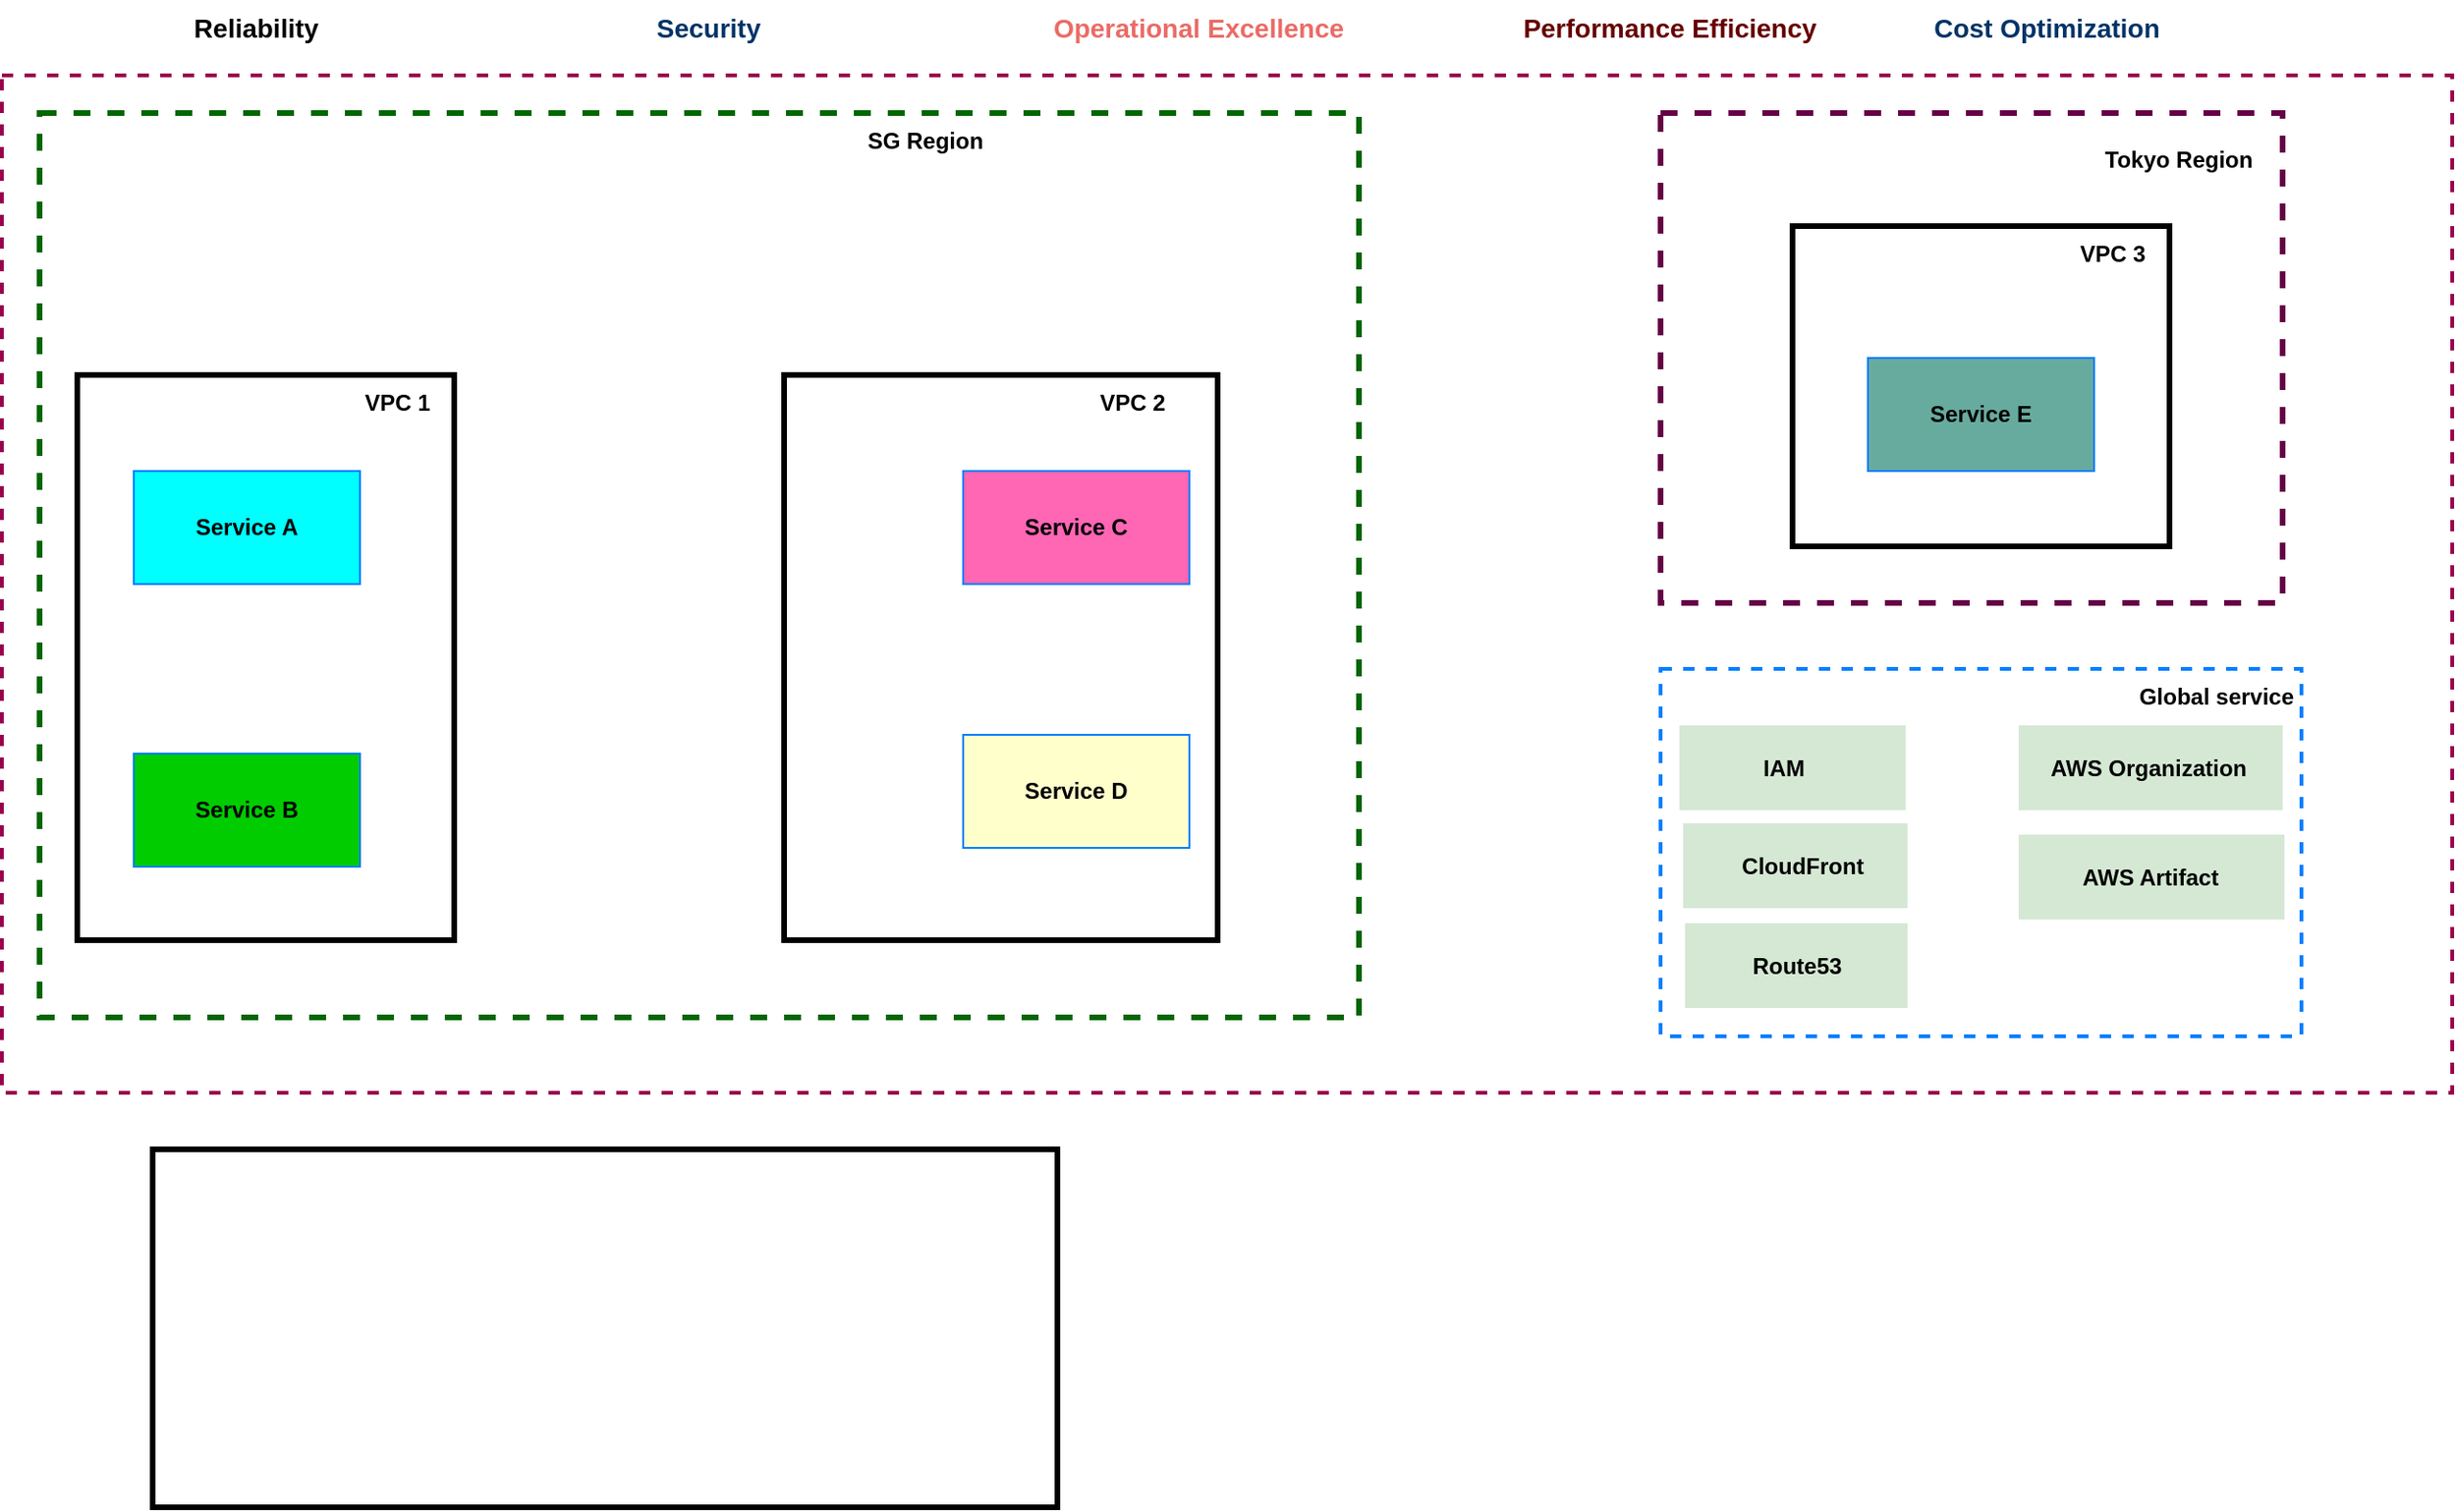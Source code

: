 <mxfile version="25.0.1">
  <diagram name="networking" id="qYkvBtFpzQ89aeqsrItH">
    <mxGraphModel dx="1434" dy="780" grid="1" gridSize="10" guides="1" tooltips="1" connect="1" arrows="1" fold="1" page="1" pageScale="1" pageWidth="850" pageHeight="1100" math="0" shadow="0">
      <root>
        <mxCell id="0" />
        <mxCell id="1" parent="0" />
        <mxCell id="fto7x0Hy7j96Y4Vy-_RQ-41" value="" style="rounded=0;whiteSpace=wrap;html=1;fillColor=none;strokeColor=#99004D;strokeWidth=2;dashed=1;" vertex="1" parent="1">
          <mxGeometry x="10" y="50" width="1300" height="540" as="geometry" />
        </mxCell>
        <mxCell id="fto7x0Hy7j96Y4Vy-_RQ-1" value="" style="rounded=0;whiteSpace=wrap;html=1;fillColor=none;dashed=1;strokeColor=#006600;strokeWidth=3;" vertex="1" parent="1">
          <mxGeometry x="30" y="70" width="700" height="480" as="geometry" />
        </mxCell>
        <mxCell id="fto7x0Hy7j96Y4Vy-_RQ-2" value="" style="rounded=0;whiteSpace=wrap;html=1;fillColor=none;dashed=1;strokeColor=#660046;strokeWidth=3;" vertex="1" parent="1">
          <mxGeometry x="890" y="70" width="330" height="260" as="geometry" />
        </mxCell>
        <mxCell id="fto7x0Hy7j96Y4Vy-_RQ-4" value="" style="rounded=0;whiteSpace=wrap;html=1;fillColor=none;strokeWidth=3;" vertex="1" parent="1">
          <mxGeometry x="90" y="620" width="480" height="190" as="geometry" />
        </mxCell>
        <mxCell id="fto7x0Hy7j96Y4Vy-_RQ-5" value="" style="rounded=0;whiteSpace=wrap;html=1;fillColor=none;strokeWidth=3;" vertex="1" parent="1">
          <mxGeometry x="50" y="209" width="200" height="300" as="geometry" />
        </mxCell>
        <mxCell id="fto7x0Hy7j96Y4Vy-_RQ-6" value="" style="rounded=0;whiteSpace=wrap;html=1;fillColor=none;strokeWidth=3;" vertex="1" parent="1">
          <mxGeometry x="425" y="209" width="230" height="300" as="geometry" />
        </mxCell>
        <mxCell id="fto7x0Hy7j96Y4Vy-_RQ-7" value="" style="rounded=0;whiteSpace=wrap;html=1;fillColor=none;strokeWidth=3;" vertex="1" parent="1">
          <mxGeometry x="960" y="130" width="200" height="170" as="geometry" />
        </mxCell>
        <mxCell id="fto7x0Hy7j96Y4Vy-_RQ-9" value="&lt;b&gt;SG Region&lt;/b&gt;" style="text;html=1;align=center;verticalAlign=middle;whiteSpace=wrap;rounded=0;" vertex="1" parent="1">
          <mxGeometry x="460" y="70" width="80" height="30" as="geometry" />
        </mxCell>
        <mxCell id="fto7x0Hy7j96Y4Vy-_RQ-10" value="&lt;b&gt;Tokyo Region&lt;/b&gt;" style="text;html=1;align=center;verticalAlign=middle;whiteSpace=wrap;rounded=0;" vertex="1" parent="1">
          <mxGeometry x="1120" y="80" width="90" height="30" as="geometry" />
        </mxCell>
        <mxCell id="fto7x0Hy7j96Y4Vy-_RQ-11" value="&lt;b&gt;VPC 1&lt;/b&gt;" style="text;html=1;align=center;verticalAlign=middle;whiteSpace=wrap;rounded=0;" vertex="1" parent="1">
          <mxGeometry x="180" y="209" width="80" height="30" as="geometry" />
        </mxCell>
        <mxCell id="fto7x0Hy7j96Y4Vy-_RQ-12" value="&lt;b&gt;VPC 2&lt;/b&gt;" style="text;html=1;align=center;verticalAlign=middle;whiteSpace=wrap;rounded=0;" vertex="1" parent="1">
          <mxGeometry x="570" y="209" width="80" height="30" as="geometry" />
        </mxCell>
        <mxCell id="fto7x0Hy7j96Y4Vy-_RQ-14" value="&lt;b&gt;VPC 3&lt;/b&gt;" style="text;html=1;align=center;verticalAlign=middle;whiteSpace=wrap;rounded=0;" vertex="1" parent="1">
          <mxGeometry x="1100" y="130" width="60" height="30" as="geometry" />
        </mxCell>
        <mxCell id="fto7x0Hy7j96Y4Vy-_RQ-16" value="&lt;font style=&quot;font-size: 14px;&quot;&gt;&lt;b&gt;Reliability&lt;/b&gt;&lt;/font&gt;" style="text;html=1;align=center;verticalAlign=middle;whiteSpace=wrap;rounded=0;" vertex="1" parent="1">
          <mxGeometry x="90" y="10" width="110" height="30" as="geometry" />
        </mxCell>
        <mxCell id="fto7x0Hy7j96Y4Vy-_RQ-17" value="&lt;font color=&quot;#003366&quot; style=&quot;font-size: 14px;&quot;&gt;&lt;b style=&quot;&quot;&gt;Security&lt;/b&gt;&lt;/font&gt;" style="text;html=1;align=center;verticalAlign=middle;whiteSpace=wrap;rounded=0;" vertex="1" parent="1">
          <mxGeometry x="330" y="10" width="110" height="30" as="geometry" />
        </mxCell>
        <mxCell id="fto7x0Hy7j96Y4Vy-_RQ-18" value="&lt;font color=&quot;#ea6b66&quot; style=&quot;font-size: 14px;&quot;&gt;&lt;b style=&quot;&quot;&gt;Operational Excellence&lt;/b&gt;&lt;/font&gt;" style="text;html=1;align=center;verticalAlign=middle;whiteSpace=wrap;rounded=0;" vertex="1" parent="1">
          <mxGeometry x="560" y="10" width="170" height="30" as="geometry" />
        </mxCell>
        <mxCell id="fto7x0Hy7j96Y4Vy-_RQ-19" value="&lt;font color=&quot;#660000&quot; style=&quot;font-size: 14px;&quot;&gt;&lt;b style=&quot;&quot;&gt;Performance Efficiency&lt;/b&gt;&lt;/font&gt;" style="text;html=1;align=center;verticalAlign=middle;whiteSpace=wrap;rounded=0;" vertex="1" parent="1">
          <mxGeometry x="810" y="10" width="170" height="30" as="geometry" />
        </mxCell>
        <mxCell id="fto7x0Hy7j96Y4Vy-_RQ-20" value="&lt;font color=&quot;#003366&quot; style=&quot;font-size: 14px;&quot;&gt;&lt;b style=&quot;&quot;&gt;Cost Optimization&lt;/b&gt;&lt;/font&gt;" style="text;html=1;align=center;verticalAlign=middle;whiteSpace=wrap;rounded=0;" vertex="1" parent="1">
          <mxGeometry x="1020" y="10" width="150" height="30" as="geometry" />
        </mxCell>
        <mxCell id="fto7x0Hy7j96Y4Vy-_RQ-24" value="" style="group" vertex="1" connectable="0" parent="1">
          <mxGeometry x="80" y="260" width="120" height="60" as="geometry" />
        </mxCell>
        <mxCell id="fto7x0Hy7j96Y4Vy-_RQ-21" value="" style="rounded=0;whiteSpace=wrap;html=1;strokeColor=#007FFF;fillColor=#00FFFF;" vertex="1" parent="fto7x0Hy7j96Y4Vy-_RQ-24">
          <mxGeometry width="120" height="60" as="geometry" />
        </mxCell>
        <mxCell id="fto7x0Hy7j96Y4Vy-_RQ-23" value="&lt;b&gt;Service A&lt;/b&gt;" style="text;html=1;align=center;verticalAlign=middle;whiteSpace=wrap;rounded=0;" vertex="1" parent="fto7x0Hy7j96Y4Vy-_RQ-24">
          <mxGeometry x="30" y="15" width="60" height="30" as="geometry" />
        </mxCell>
        <mxCell id="fto7x0Hy7j96Y4Vy-_RQ-25" value="" style="group" vertex="1" connectable="0" parent="1">
          <mxGeometry x="80" y="410" width="120" height="60" as="geometry" />
        </mxCell>
        <mxCell id="fto7x0Hy7j96Y4Vy-_RQ-26" value="" style="rounded=0;whiteSpace=wrap;html=1;strokeColor=#007FFF;fillColor=#00CC00;" vertex="1" parent="fto7x0Hy7j96Y4Vy-_RQ-25">
          <mxGeometry width="120" height="60" as="geometry" />
        </mxCell>
        <mxCell id="fto7x0Hy7j96Y4Vy-_RQ-27" value="&lt;b&gt;Service B&lt;/b&gt;" style="text;html=1;align=center;verticalAlign=middle;whiteSpace=wrap;rounded=0;" vertex="1" parent="fto7x0Hy7j96Y4Vy-_RQ-25">
          <mxGeometry x="30" y="15" width="60" height="30" as="geometry" />
        </mxCell>
        <mxCell id="fto7x0Hy7j96Y4Vy-_RQ-28" value="" style="group" vertex="1" connectable="0" parent="1">
          <mxGeometry x="520" y="260" width="120" height="60" as="geometry" />
        </mxCell>
        <mxCell id="fto7x0Hy7j96Y4Vy-_RQ-29" value="" style="rounded=0;whiteSpace=wrap;html=1;strokeColor=#007FFF;fillColor=#FF66B3;" vertex="1" parent="fto7x0Hy7j96Y4Vy-_RQ-28">
          <mxGeometry width="120" height="60" as="geometry" />
        </mxCell>
        <mxCell id="fto7x0Hy7j96Y4Vy-_RQ-30" value="&lt;b&gt;Service C&lt;/b&gt;" style="text;html=1;align=center;verticalAlign=middle;whiteSpace=wrap;rounded=0;" vertex="1" parent="fto7x0Hy7j96Y4Vy-_RQ-28">
          <mxGeometry x="30" y="15" width="60" height="30" as="geometry" />
        </mxCell>
        <mxCell id="fto7x0Hy7j96Y4Vy-_RQ-31" value="" style="group" vertex="1" connectable="0" parent="1">
          <mxGeometry x="520" y="400" width="120" height="60" as="geometry" />
        </mxCell>
        <mxCell id="fto7x0Hy7j96Y4Vy-_RQ-32" value="" style="rounded=0;whiteSpace=wrap;html=1;strokeColor=#007FFF;fillColor=#FFFFCC;" vertex="1" parent="fto7x0Hy7j96Y4Vy-_RQ-31">
          <mxGeometry width="120" height="60" as="geometry" />
        </mxCell>
        <mxCell id="fto7x0Hy7j96Y4Vy-_RQ-33" value="&lt;b&gt;Service D&lt;/b&gt;" style="text;html=1;align=center;verticalAlign=middle;whiteSpace=wrap;rounded=0;" vertex="1" parent="fto7x0Hy7j96Y4Vy-_RQ-31">
          <mxGeometry x="30" y="15" width="60" height="30" as="geometry" />
        </mxCell>
        <mxCell id="fto7x0Hy7j96Y4Vy-_RQ-34" value="" style="group" vertex="1" connectable="0" parent="1">
          <mxGeometry x="1000" y="200" width="120" height="60" as="geometry" />
        </mxCell>
        <mxCell id="fto7x0Hy7j96Y4Vy-_RQ-35" value="" style="rounded=0;whiteSpace=wrap;html=1;strokeColor=#007FFF;fillColor=#67AB9F;" vertex="1" parent="fto7x0Hy7j96Y4Vy-_RQ-34">
          <mxGeometry width="120" height="60" as="geometry" />
        </mxCell>
        <mxCell id="fto7x0Hy7j96Y4Vy-_RQ-36" value="&lt;b&gt;Service E&lt;/b&gt;" style="text;html=1;align=center;verticalAlign=middle;whiteSpace=wrap;rounded=0;" vertex="1" parent="fto7x0Hy7j96Y4Vy-_RQ-34">
          <mxGeometry x="30" y="15" width="60" height="30" as="geometry" />
        </mxCell>
        <mxCell id="fto7x0Hy7j96Y4Vy-_RQ-42" value="" style="rounded=0;whiteSpace=wrap;html=1;fillColor=none;strokeColor=#007FFF;strokeWidth=2;dashed=1;" vertex="1" parent="1">
          <mxGeometry x="890" y="365" width="340" height="195" as="geometry" />
        </mxCell>
        <mxCell id="fto7x0Hy7j96Y4Vy-_RQ-43" value="&lt;b&gt;Global service&lt;/b&gt;" style="text;html=1;align=center;verticalAlign=middle;whiteSpace=wrap;rounded=0;" vertex="1" parent="1">
          <mxGeometry x="1140" y="365" width="90" height="30" as="geometry" />
        </mxCell>
        <mxCell id="fto7x0Hy7j96Y4Vy-_RQ-47" value="" style="group" vertex="1" connectable="0" parent="1">
          <mxGeometry x="900" y="395" width="120" height="45" as="geometry" />
        </mxCell>
        <mxCell id="fto7x0Hy7j96Y4Vy-_RQ-44" value="" style="rounded=0;whiteSpace=wrap;html=1;fillColor=#d5e8d4;strokeColor=none;" vertex="1" parent="fto7x0Hy7j96Y4Vy-_RQ-47">
          <mxGeometry width="120" height="45" as="geometry" />
        </mxCell>
        <mxCell id="fto7x0Hy7j96Y4Vy-_RQ-46" value="&lt;b&gt;IAM&lt;/b&gt;" style="text;html=1;align=center;verticalAlign=middle;whiteSpace=wrap;rounded=0;" vertex="1" parent="fto7x0Hy7j96Y4Vy-_RQ-47">
          <mxGeometry x="40.652" y="7.5" width="28.696" height="30" as="geometry" />
        </mxCell>
        <mxCell id="fto7x0Hy7j96Y4Vy-_RQ-49" value="" style="group" vertex="1" connectable="0" parent="1">
          <mxGeometry x="902" y="447" width="119" height="45" as="geometry" />
        </mxCell>
        <mxCell id="fto7x0Hy7j96Y4Vy-_RQ-50" value="" style="rounded=0;whiteSpace=wrap;html=1;fillColor=#d5e8d4;strokeColor=none;" vertex="1" parent="fto7x0Hy7j96Y4Vy-_RQ-49">
          <mxGeometry width="119" height="45" as="geometry" />
        </mxCell>
        <mxCell id="fto7x0Hy7j96Y4Vy-_RQ-51" value="&lt;b&gt;CloudFront&lt;/b&gt;" style="text;html=1;align=center;verticalAlign=middle;whiteSpace=wrap;rounded=0;" vertex="1" parent="fto7x0Hy7j96Y4Vy-_RQ-49">
          <mxGeometry x="43.978" y="7.5" width="38.804" height="30" as="geometry" />
        </mxCell>
        <mxCell id="fto7x0Hy7j96Y4Vy-_RQ-52" value="" style="group" vertex="1" connectable="0" parent="1">
          <mxGeometry x="903" y="500" width="118" height="45" as="geometry" />
        </mxCell>
        <mxCell id="fto7x0Hy7j96Y4Vy-_RQ-53" value="" style="rounded=0;whiteSpace=wrap;html=1;fillColor=#d5e8d4;strokeColor=none;" vertex="1" parent="fto7x0Hy7j96Y4Vy-_RQ-52">
          <mxGeometry width="118.0" height="45" as="geometry" />
        </mxCell>
        <mxCell id="fto7x0Hy7j96Y4Vy-_RQ-54" value="&lt;b&gt;Route53&lt;/b&gt;" style="text;html=1;align=center;verticalAlign=middle;whiteSpace=wrap;rounded=0;" vertex="1" parent="fto7x0Hy7j96Y4Vy-_RQ-52">
          <mxGeometry x="43.609" y="7.5" width="30.783" height="30" as="geometry" />
        </mxCell>
        <mxCell id="fto7x0Hy7j96Y4Vy-_RQ-56" value="" style="group" vertex="1" connectable="0" parent="1">
          <mxGeometry x="1080" y="395" width="140" height="45" as="geometry" />
        </mxCell>
        <mxCell id="fto7x0Hy7j96Y4Vy-_RQ-57" value="" style="rounded=0;whiteSpace=wrap;html=1;fillColor=#d5e8d4;strokeColor=none;" vertex="1" parent="fto7x0Hy7j96Y4Vy-_RQ-56">
          <mxGeometry width="140" height="45" as="geometry" />
        </mxCell>
        <mxCell id="fto7x0Hy7j96Y4Vy-_RQ-58" value="&lt;b&gt;AWS Organization&lt;/b&gt;" style="text;html=1;align=center;verticalAlign=middle;whiteSpace=wrap;rounded=0;" vertex="1" parent="fto7x0Hy7j96Y4Vy-_RQ-56">
          <mxGeometry x="-0.667" y="7.5" width="140" height="30" as="geometry" />
        </mxCell>
        <mxCell id="fto7x0Hy7j96Y4Vy-_RQ-63" value="" style="group" vertex="1" connectable="0" parent="1">
          <mxGeometry x="1080" y="453" width="141" height="45" as="geometry" />
        </mxCell>
        <mxCell id="fto7x0Hy7j96Y4Vy-_RQ-64" value="" style="rounded=0;whiteSpace=wrap;html=1;fillColor=#d5e8d4;strokeColor=none;" vertex="1" parent="fto7x0Hy7j96Y4Vy-_RQ-63">
          <mxGeometry width="141" height="45" as="geometry" />
        </mxCell>
        <mxCell id="fto7x0Hy7j96Y4Vy-_RQ-65" value="&lt;b&gt;AWS Artifact&lt;/b&gt;" style="text;html=1;align=center;verticalAlign=middle;whiteSpace=wrap;rounded=0;" vertex="1" parent="fto7x0Hy7j96Y4Vy-_RQ-63">
          <mxGeometry x="10" y="7.5" width="120" height="30" as="geometry" />
        </mxCell>
      </root>
    </mxGraphModel>
  </diagram>
</mxfile>
